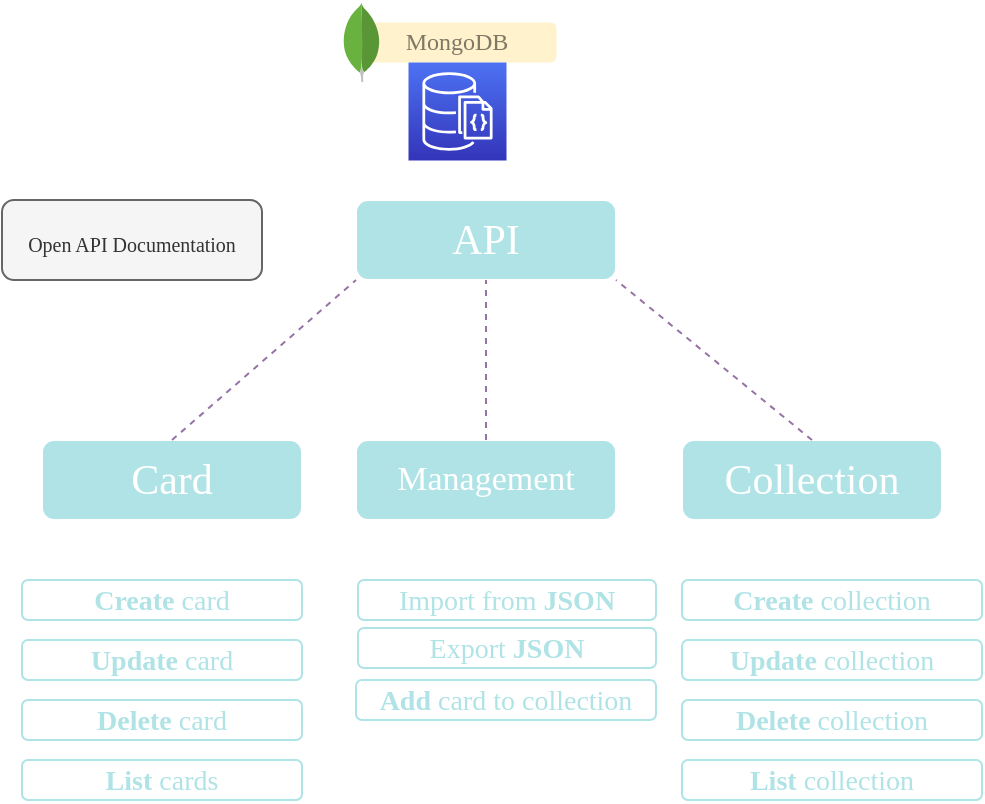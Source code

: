 <mxfile version="20.5.3" type="github" pages="3">
  <diagram id="ipiIzSi4Rqk2zELGQmsH" name="Flow">
    <mxGraphModel dx="946" dy="646" grid="1" gridSize="10" guides="1" tooltips="1" connect="1" arrows="1" fold="1" page="1" pageScale="1" pageWidth="827" pageHeight="1169" math="0" shadow="0">
      <root>
        <mxCell id="0" />
        <mxCell id="1" parent="0" />
        <mxCell id="NxyC3GJh90UI8TsCAVho-1" value="&lt;font style=&quot;font-weight: normal; font-size: 21px;&quot; face=&quot;Tahoma&quot;&gt;Collection&lt;/font&gt;" style="rounded=1;whiteSpace=wrap;html=1;fillColor=#b0e3e6;strokeColor=#FFFFFF;fontStyle=1;fontColor=#FFFFFF;fontSize=19;" parent="1" vertex="1">
          <mxGeometry x="430" y="240" width="130" height="40" as="geometry" />
        </mxCell>
        <mxCell id="NxyC3GJh90UI8TsCAVho-2" value="&lt;font style=&quot;font-weight: normal; font-size: 21px;&quot; face=&quot;Tahoma&quot;&gt;Card&lt;/font&gt;" style="rounded=1;whiteSpace=wrap;html=1;fillColor=#b0e3e6;strokeColor=#FFFFFF;fontStyle=1;fontColor=#FFFFFF;fontSize=19;" parent="1" vertex="1">
          <mxGeometry x="110" y="240" width="130" height="40" as="geometry" />
        </mxCell>
        <mxCell id="NxyC3GJh90UI8TsCAVho-4" value="&lt;font face=&quot;Tahoma&quot; style=&quot;font-size: 17px;&quot;&gt;&lt;span style=&quot;font-size: 17px; font-weight: 400;&quot;&gt;Management&lt;br style=&quot;font-size: 17px;&quot;&gt;&lt;/span&gt;&lt;/font&gt;" style="rounded=1;whiteSpace=wrap;html=1;fillColor=#b0e3e6;strokeColor=#FFFFFF;fontStyle=1;fontColor=#FFFFFF;fontSize=17;" parent="1" vertex="1">
          <mxGeometry x="267" y="240" width="130" height="40" as="geometry" />
        </mxCell>
        <mxCell id="NxyC3GJh90UI8TsCAVho-5" value="&lt;font style=&quot;font-size: 21px; font-weight: normal;&quot; face=&quot;Tahoma&quot;&gt;API&lt;/font&gt;" style="rounded=1;whiteSpace=wrap;html=1;fillColor=#b0e3e6;strokeColor=#FFFFFF;fontStyle=1;fontColor=#FFFFFF;fontSize=19;" parent="1" vertex="1">
          <mxGeometry x="267" y="120" width="130" height="40" as="geometry" />
        </mxCell>
        <mxCell id="NxyC3GJh90UI8TsCAVho-6" value="&lt;font face=&quot;Tahoma&quot; style=&quot;font-size: 14px;&quot;&gt;&lt;span style=&quot;font-size: 14px; font-weight: 400;&quot;&gt;Import from &lt;/span&gt;&lt;span style=&quot;font-size: 14px;&quot;&gt;JSON&lt;br style=&quot;font-size: 14px;&quot;&gt;&lt;/span&gt;&lt;/font&gt;" style="rounded=1;whiteSpace=wrap;html=1;fillColor=#FFFFFF;strokeColor=#B0E3E6;fontStyle=1;fontColor=#B0E3E6;fontSize=14;" parent="1" vertex="1">
          <mxGeometry x="268" y="310" width="149" height="20" as="geometry" />
        </mxCell>
        <mxCell id="NxyC3GJh90UI8TsCAVho-7" value="&lt;font face=&quot;Tahoma&quot; style=&quot;font-size: 14px;&quot;&gt;&lt;span style=&quot;font-size: 14px; font-weight: 400;&quot;&gt;Export &lt;/span&gt;&lt;span style=&quot;font-size: 14px;&quot;&gt;JSON&lt;br style=&quot;font-size: 14px;&quot;&gt;&lt;/span&gt;&lt;/font&gt;" style="rounded=1;whiteSpace=wrap;html=1;fillColor=#FFFFFF;strokeColor=#B0E3E6;fontStyle=1;fontColor=#B0E3E6;fontSize=14;" parent="1" vertex="1">
          <mxGeometry x="268" y="334" width="149" height="20" as="geometry" />
        </mxCell>
        <mxCell id="NxyC3GJh90UI8TsCAVho-8" value="&lt;font face=&quot;Tahoma&quot; style=&quot;font-size: 14px;&quot;&gt;&lt;span style=&quot;font-size: 14px;&quot;&gt;Create&lt;/span&gt;&lt;span style=&quot;font-size: 14px; font-weight: 400;&quot;&gt; card&lt;br style=&quot;font-size: 14px;&quot;&gt;&lt;/span&gt;&lt;/font&gt;" style="rounded=1;whiteSpace=wrap;html=1;fillColor=#FFFFFF;strokeColor=#B0E3E6;fontStyle=1;fontColor=#B0E3E6;fontSize=14;" parent="1" vertex="1">
          <mxGeometry x="100" y="310" width="140" height="20" as="geometry" />
        </mxCell>
        <mxCell id="NxyC3GJh90UI8TsCAVho-10" value="&lt;font style=&quot;font-weight: normal; font-size: 12px;&quot;&gt;MongoDB&lt;/font&gt;" style="rounded=1;whiteSpace=wrap;html=1;fontStyle=1;fontSize=12;fontFamily=Tahoma;strokeWidth=0.5;strokeColor=none;fillColor=#fff2cc;textOpacity=50;" parent="1" vertex="1">
          <mxGeometry x="268" y="31" width="99" height="20" as="geometry" />
        </mxCell>
        <mxCell id="NxyC3GJh90UI8TsCAVho-11" value="&lt;font face=&quot;Tahoma&quot; style=&quot;font-size: 14px;&quot;&gt;&lt;span style=&quot;font-size: 14px;&quot;&gt;Update&lt;/span&gt;&lt;span style=&quot;font-size: 14px; font-weight: 400;&quot;&gt; card&lt;br style=&quot;font-size: 14px;&quot;&gt;&lt;/span&gt;&lt;/font&gt;" style="rounded=1;whiteSpace=wrap;html=1;fillColor=#FFFFFF;strokeColor=#B0E3E6;fontStyle=1;fontColor=#B0E3E6;fontSize=14;" parent="1" vertex="1">
          <mxGeometry x="100" y="340" width="140" height="20" as="geometry" />
        </mxCell>
        <mxCell id="NxyC3GJh90UI8TsCAVho-12" value="&lt;font face=&quot;Tahoma&quot; style=&quot;font-size: 14px;&quot;&gt;&lt;span style=&quot;font-size: 14px;&quot;&gt;Delete&lt;/span&gt;&lt;span style=&quot;font-size: 14px; font-weight: 400;&quot;&gt; card&lt;br style=&quot;font-size: 14px;&quot;&gt;&lt;/span&gt;&lt;/font&gt;" style="rounded=1;whiteSpace=wrap;html=1;fillColor=#FFFFFF;strokeColor=#B0E3E6;fontStyle=1;fontColor=#B0E3E6;fontSize=14;" parent="1" vertex="1">
          <mxGeometry x="100" y="370" width="140" height="20" as="geometry" />
        </mxCell>
        <mxCell id="NxyC3GJh90UI8TsCAVho-13" value="&lt;font face=&quot;Tahoma&quot; style=&quot;font-size: 14px;&quot;&gt;&lt;span style=&quot;font-size: 14px;&quot;&gt;List&lt;/span&gt;&lt;span style=&quot;font-size: 14px; font-weight: 400;&quot;&gt; cards&lt;br style=&quot;font-size: 14px;&quot;&gt;&lt;/span&gt;&lt;/font&gt;" style="rounded=1;whiteSpace=wrap;html=1;fillColor=#FFFFFF;strokeColor=#B0E3E6;fontStyle=1;fontColor=#B0E3E6;fontSize=14;" parent="1" vertex="1">
          <mxGeometry x="100" y="400" width="140" height="20" as="geometry" />
        </mxCell>
        <mxCell id="NxyC3GJh90UI8TsCAVho-14" value="&lt;font face=&quot;Tahoma&quot; style=&quot;font-size: 14px;&quot;&gt;&lt;span style=&quot;font-size: 14px;&quot;&gt;Create&lt;/span&gt;&lt;span style=&quot;font-size: 14px; font-weight: 400;&quot;&gt; collection&lt;br style=&quot;font-size: 14px;&quot;&gt;&lt;/span&gt;&lt;/font&gt;" style="rounded=1;whiteSpace=wrap;html=1;fillColor=#FFFFFF;strokeColor=#B0E3E6;fontStyle=1;fontColor=#B0E3E6;fontSize=14;" parent="1" vertex="1">
          <mxGeometry x="430" y="310" width="150" height="20" as="geometry" />
        </mxCell>
        <mxCell id="NxyC3GJh90UI8TsCAVho-15" value="&lt;font face=&quot;Tahoma&quot; style=&quot;font-size: 14px;&quot;&gt;&lt;span style=&quot;font-size: 14px;&quot;&gt;Update&lt;/span&gt;&lt;span style=&quot;font-size: 14px; font-weight: 400;&quot;&gt;&amp;nbsp;&lt;/span&gt;&lt;/font&gt;&lt;span style=&quot;font-family: Tahoma; font-weight: 400;&quot;&gt;collection&lt;/span&gt;&lt;font face=&quot;Tahoma&quot; style=&quot;font-size: 14px;&quot;&gt;&lt;span style=&quot;font-size: 14px; font-weight: 400;&quot;&gt;&lt;br style=&quot;font-size: 14px;&quot;&gt;&lt;/span&gt;&lt;/font&gt;" style="rounded=1;whiteSpace=wrap;html=1;fillColor=#FFFFFF;strokeColor=#B0E3E6;fontStyle=1;fontColor=#B0E3E6;fontSize=14;" parent="1" vertex="1">
          <mxGeometry x="430" y="340" width="150" height="20" as="geometry" />
        </mxCell>
        <mxCell id="NxyC3GJh90UI8TsCAVho-16" value="&lt;font face=&quot;Tahoma&quot; style=&quot;font-size: 14px;&quot;&gt;&lt;span style=&quot;font-size: 14px;&quot;&gt;Delete&lt;/span&gt;&lt;span style=&quot;font-size: 14px; font-weight: 400;&quot;&gt;&amp;nbsp;&lt;/span&gt;&lt;/font&gt;&lt;span style=&quot;font-family: Tahoma; font-weight: 400;&quot;&gt;collection&lt;/span&gt;&lt;font face=&quot;Tahoma&quot; style=&quot;font-size: 14px;&quot;&gt;&lt;span style=&quot;font-size: 14px; font-weight: 400;&quot;&gt;&lt;br style=&quot;font-size: 14px;&quot;&gt;&lt;/span&gt;&lt;/font&gt;" style="rounded=1;whiteSpace=wrap;html=1;fillColor=#FFFFFF;strokeColor=#B0E3E6;fontStyle=1;fontColor=#B0E3E6;fontSize=14;" parent="1" vertex="1">
          <mxGeometry x="430" y="370" width="150" height="20" as="geometry" />
        </mxCell>
        <mxCell id="NxyC3GJh90UI8TsCAVho-17" value="&lt;font face=&quot;Tahoma&quot; style=&quot;font-size: 14px;&quot;&gt;&lt;span style=&quot;font-size: 14px;&quot;&gt;List&lt;/span&gt;&lt;span style=&quot;font-size: 14px; font-weight: 400;&quot;&gt;&amp;nbsp;&lt;/span&gt;&lt;/font&gt;&lt;span style=&quot;font-family: Tahoma; font-weight: 400;&quot;&gt;collection&lt;/span&gt;&lt;font face=&quot;Tahoma&quot; style=&quot;font-size: 14px;&quot;&gt;&lt;span style=&quot;font-size: 14px; font-weight: 400;&quot;&gt;&lt;br style=&quot;font-size: 14px;&quot;&gt;&lt;/span&gt;&lt;/font&gt;" style="rounded=1;whiteSpace=wrap;html=1;fillColor=#FFFFFF;strokeColor=#B0E3E6;fontStyle=1;fontColor=#B0E3E6;fontSize=14;" parent="1" vertex="1">
          <mxGeometry x="430" y="400" width="150" height="20" as="geometry" />
        </mxCell>
        <mxCell id="NxyC3GJh90UI8TsCAVho-18" value="&lt;font face=&quot;Tahoma&quot; style=&quot;font-size: 14px;&quot;&gt;&lt;span style=&quot;font-size: 14px;&quot;&gt;Add&lt;/span&gt;&lt;span style=&quot;font-size: 14px; font-weight: 400;&quot;&gt;&amp;nbsp;card to&amp;nbsp;&lt;/span&gt;&lt;/font&gt;&lt;span style=&quot;font-family: Tahoma; font-weight: 400;&quot;&gt;collection&lt;/span&gt;&lt;font face=&quot;Tahoma&quot; style=&quot;font-size: 14px;&quot;&gt;&lt;span style=&quot;font-size: 14px; font-weight: 400;&quot;&gt;&lt;br style=&quot;font-size: 14px;&quot;&gt;&lt;/span&gt;&lt;/font&gt;" style="rounded=1;whiteSpace=wrap;html=1;fillColor=#FFFFFF;strokeColor=#B0E3E6;fontStyle=1;fontColor=#B0E3E6;fontSize=14;" parent="1" vertex="1">
          <mxGeometry x="267" y="360" width="150" height="20" as="geometry" />
        </mxCell>
        <mxCell id="NxyC3GJh90UI8TsCAVho-19" value="" style="endArrow=none;html=1;rounded=0;fontFamily=Tahoma;fontSize=12;fontColor=#B0E3E6;exitX=0.5;exitY=0;exitDx=0;exitDy=0;entryX=0;entryY=1;entryDx=0;entryDy=0;fillColor=#e1d5e7;strokeColor=#9673a6;dashed=1;" parent="1" source="NxyC3GJh90UI8TsCAVho-2" target="NxyC3GJh90UI8TsCAVho-5" edge="1">
          <mxGeometry width="50" height="50" relative="1" as="geometry">
            <mxPoint x="80" y="210" as="sourcePoint" />
            <mxPoint x="130" y="160" as="targetPoint" />
          </mxGeometry>
        </mxCell>
        <mxCell id="NxyC3GJh90UI8TsCAVho-20" value="" style="endArrow=none;html=1;rounded=0;fontFamily=Tahoma;fontSize=12;fontColor=#B0E3E6;exitX=0.5;exitY=0;exitDx=0;exitDy=0;entryX=0.5;entryY=1;entryDx=0;entryDy=0;fillColor=#e1d5e7;strokeColor=#9673a6;dashed=1;" parent="1" source="NxyC3GJh90UI8TsCAVho-4" target="NxyC3GJh90UI8TsCAVho-5" edge="1">
          <mxGeometry width="50" height="50" relative="1" as="geometry">
            <mxPoint x="185" y="250" as="sourcePoint" />
            <mxPoint x="345" y="170" as="targetPoint" />
          </mxGeometry>
        </mxCell>
        <mxCell id="NxyC3GJh90UI8TsCAVho-21" value="" style="endArrow=none;html=1;rounded=0;fontFamily=Tahoma;fontSize=12;fontColor=#B0E3E6;exitX=0.5;exitY=0;exitDx=0;exitDy=0;entryX=1;entryY=1;entryDx=0;entryDy=0;fillColor=#e1d5e7;strokeColor=#9673a6;dashed=1;" parent="1" source="NxyC3GJh90UI8TsCAVho-1" target="NxyC3GJh90UI8TsCAVho-5" edge="1">
          <mxGeometry width="50" height="50" relative="1" as="geometry">
            <mxPoint x="195" y="260" as="sourcePoint" />
            <mxPoint x="355" y="180" as="targetPoint" />
          </mxGeometry>
        </mxCell>
        <mxCell id="NxyC3GJh90UI8TsCAVho-22" value="&lt;font style=&quot;font-weight: normal; font-size: 10px;&quot; face=&quot;Tahoma&quot;&gt;Open API Documentation&lt;/font&gt;" style="rounded=1;whiteSpace=wrap;html=1;fillColor=#f5f5f5;strokeColor=#666666;fontStyle=1;fontColor=#333333;fontSize=19;" parent="1" vertex="1">
          <mxGeometry x="90" y="120" width="130" height="40" as="geometry" />
        </mxCell>
        <mxCell id="NxyC3GJh90UI8TsCAVho-23" value="" style="dashed=0;outlineConnect=0;html=1;align=center;labelPosition=center;verticalLabelPosition=bottom;verticalAlign=top;shape=mxgraph.weblogos.mongodb;labelBackgroundColor=#000000;strokeColor=#B0E3E6;strokeWidth=0.5;fontFamily=Comic Sans MS;fontSize=10;fontColor=#B0E3E6;fillColor=#FFFFFF;gradientColor=none;" parent="1" vertex="1">
          <mxGeometry x="260" y="21" width="19.12" height="40" as="geometry" />
        </mxCell>
        <mxCell id="NxyC3GJh90UI8TsCAVho-24" value="" style="sketch=0;points=[[0,0,0],[0.25,0,0],[0.5,0,0],[0.75,0,0],[1,0,0],[0,1,0],[0.25,1,0],[0.5,1,0],[0.75,1,0],[1,1,0],[0,0.25,0],[0,0.5,0],[0,0.75,0],[1,0.25,0],[1,0.5,0],[1,0.75,0]];outlineConnect=0;fontColor=#232F3E;gradientColor=#4D72F3;gradientDirection=north;fillColor=#3334B9;strokeColor=#ffffff;dashed=0;verticalLabelPosition=bottom;verticalAlign=top;align=center;html=1;fontSize=12;fontStyle=0;aspect=fixed;shape=mxgraph.aws4.resourceIcon;resIcon=mxgraph.aws4.documentdb_with_mongodb_compatibility;labelBackgroundColor=#000000;strokeWidth=0.5;fontFamily=Comic Sans MS;" parent="1" vertex="1">
          <mxGeometry x="293" y="51" width="49" height="49" as="geometry" />
        </mxCell>
      </root>
    </mxGraphModel>
  </diagram>
  <diagram id="PziP5EzsihKNxUI4bp0V" name="Page-1">
    <mxGraphModel dx="946" dy="646" grid="1" gridSize="10" guides="1" tooltips="1" connect="1" arrows="1" fold="1" page="1" pageScale="1" pageWidth="827" pageHeight="1169" math="0" shadow="0">
      <root>
        <mxCell id="0" />
        <mxCell id="1" parent="0" />
        <mxCell id="k1CHvePsjRrTAj8tvGM--3" value="Database" style="swimlane;fontStyle=0;childLayout=stackLayout;horizontal=1;startSize=30;horizontalStack=0;resizeParent=1;resizeParentMax=0;resizeLast=0;collapsible=1;marginBottom=0;whiteSpace=wrap;html=1;" vertex="1" parent="1">
          <mxGeometry x="260" y="100" width="140" height="120" as="geometry" />
        </mxCell>
        <mxCell id="k1CHvePsjRrTAj8tvGM--4" value="Item 1" style="text;strokeColor=none;fillColor=none;align=left;verticalAlign=middle;spacingLeft=4;spacingRight=4;overflow=hidden;points=[[0,0.5],[1,0.5]];portConstraint=eastwest;rotatable=0;whiteSpace=wrap;html=1;" vertex="1" parent="k1CHvePsjRrTAj8tvGM--3">
          <mxGeometry y="30" width="140" height="30" as="geometry" />
        </mxCell>
        <mxCell id="k1CHvePsjRrTAj8tvGM--5" value="Item 2" style="text;strokeColor=none;fillColor=none;align=left;verticalAlign=middle;spacingLeft=4;spacingRight=4;overflow=hidden;points=[[0,0.5],[1,0.5]];portConstraint=eastwest;rotatable=0;whiteSpace=wrap;html=1;" vertex="1" parent="k1CHvePsjRrTAj8tvGM--3">
          <mxGeometry y="60" width="140" height="30" as="geometry" />
        </mxCell>
        <mxCell id="k1CHvePsjRrTAj8tvGM--6" value="Item 3" style="text;strokeColor=none;fillColor=none;align=left;verticalAlign=middle;spacingLeft=4;spacingRight=4;overflow=hidden;points=[[0,0.5],[1,0.5]];portConstraint=eastwest;rotatable=0;whiteSpace=wrap;html=1;" vertex="1" parent="k1CHvePsjRrTAj8tvGM--3">
          <mxGeometry y="90" width="140" height="30" as="geometry" />
        </mxCell>
        <mxCell id="k1CHvePsjRrTAj8tvGM--7" value="List" style="swimlane;fontStyle=0;childLayout=stackLayout;horizontal=1;startSize=30;horizontalStack=0;resizeParent=1;resizeParentMax=0;resizeLast=0;collapsible=1;marginBottom=0;whiteSpace=wrap;html=1;" vertex="1" parent="1">
          <mxGeometry x="60" y="260" width="140" height="120" as="geometry" />
        </mxCell>
        <mxCell id="k1CHvePsjRrTAj8tvGM--8" value="Item 1" style="text;strokeColor=none;fillColor=none;align=left;verticalAlign=middle;spacingLeft=4;spacingRight=4;overflow=hidden;points=[[0,0.5],[1,0.5]];portConstraint=eastwest;rotatable=0;whiteSpace=wrap;html=1;" vertex="1" parent="k1CHvePsjRrTAj8tvGM--7">
          <mxGeometry y="30" width="140" height="30" as="geometry" />
        </mxCell>
        <mxCell id="k1CHvePsjRrTAj8tvGM--9" value="Item 2" style="text;strokeColor=none;fillColor=none;align=left;verticalAlign=middle;spacingLeft=4;spacingRight=4;overflow=hidden;points=[[0,0.5],[1,0.5]];portConstraint=eastwest;rotatable=0;whiteSpace=wrap;html=1;" vertex="1" parent="k1CHvePsjRrTAj8tvGM--7">
          <mxGeometry y="60" width="140" height="30" as="geometry" />
        </mxCell>
        <mxCell id="k1CHvePsjRrTAj8tvGM--10" value="Item 3" style="text;strokeColor=none;fillColor=none;align=left;verticalAlign=middle;spacingLeft=4;spacingRight=4;overflow=hidden;points=[[0,0.5],[1,0.5]];portConstraint=eastwest;rotatable=0;whiteSpace=wrap;html=1;" vertex="1" parent="k1CHvePsjRrTAj8tvGM--7">
          <mxGeometry y="90" width="140" height="30" as="geometry" />
        </mxCell>
        <mxCell id="k1CHvePsjRrTAj8tvGM--13" value="" style="endArrow=classic;html=1;rounded=0;exitX=1;exitY=0;exitDx=0;exitDy=0;" edge="1" parent="1" source="k1CHvePsjRrTAj8tvGM--7" target="k1CHvePsjRrTAj8tvGM--6">
          <mxGeometry width="50" height="50" relative="1" as="geometry">
            <mxPoint x="260" y="350" as="sourcePoint" />
            <mxPoint x="310" y="300" as="targetPoint" />
          </mxGeometry>
        </mxCell>
        <mxCell id="k1CHvePsjRrTAj8tvGM--14" value="List" style="swimlane;fontStyle=0;childLayout=stackLayout;horizontal=1;startSize=30;horizontalStack=0;resizeParent=1;resizeParentMax=0;resizeLast=0;collapsible=1;marginBottom=0;whiteSpace=wrap;html=1;" vertex="1" parent="1">
          <mxGeometry x="253" y="320" width="140" height="120" as="geometry" />
        </mxCell>
        <mxCell id="k1CHvePsjRrTAj8tvGM--15" value="Item 1" style="text;strokeColor=none;fillColor=none;align=left;verticalAlign=middle;spacingLeft=4;spacingRight=4;overflow=hidden;points=[[0,0.5],[1,0.5]];portConstraint=eastwest;rotatable=0;whiteSpace=wrap;html=1;" vertex="1" parent="k1CHvePsjRrTAj8tvGM--14">
          <mxGeometry y="30" width="140" height="30" as="geometry" />
        </mxCell>
        <mxCell id="k1CHvePsjRrTAj8tvGM--16" value="Item 2" style="text;strokeColor=none;fillColor=none;align=left;verticalAlign=middle;spacingLeft=4;spacingRight=4;overflow=hidden;points=[[0,0.5],[1,0.5]];portConstraint=eastwest;rotatable=0;whiteSpace=wrap;html=1;" vertex="1" parent="k1CHvePsjRrTAj8tvGM--14">
          <mxGeometry y="60" width="140" height="30" as="geometry" />
        </mxCell>
        <mxCell id="k1CHvePsjRrTAj8tvGM--17" value="Item 3" style="text;strokeColor=none;fillColor=none;align=left;verticalAlign=middle;spacingLeft=4;spacingRight=4;overflow=hidden;points=[[0,0.5],[1,0.5]];portConstraint=eastwest;rotatable=0;whiteSpace=wrap;html=1;" vertex="1" parent="k1CHvePsjRrTAj8tvGM--14">
          <mxGeometry y="90" width="140" height="30" as="geometry" />
        </mxCell>
        <mxCell id="k1CHvePsjRrTAj8tvGM--18" value="List" style="swimlane;fontStyle=0;childLayout=stackLayout;horizontal=1;startSize=30;horizontalStack=0;resizeParent=1;resizeParentMax=0;resizeLast=0;collapsible=1;marginBottom=0;whiteSpace=wrap;html=1;" vertex="1" parent="1">
          <mxGeometry x="480" y="260" width="140" height="120" as="geometry" />
        </mxCell>
        <mxCell id="k1CHvePsjRrTAj8tvGM--19" value="Item 1" style="text;strokeColor=none;fillColor=none;align=left;verticalAlign=middle;spacingLeft=4;spacingRight=4;overflow=hidden;points=[[0,0.5],[1,0.5]];portConstraint=eastwest;rotatable=0;whiteSpace=wrap;html=1;" vertex="1" parent="k1CHvePsjRrTAj8tvGM--18">
          <mxGeometry y="30" width="140" height="30" as="geometry" />
        </mxCell>
        <mxCell id="k1CHvePsjRrTAj8tvGM--20" value="Item 2" style="text;strokeColor=none;fillColor=none;align=left;verticalAlign=middle;spacingLeft=4;spacingRight=4;overflow=hidden;points=[[0,0.5],[1,0.5]];portConstraint=eastwest;rotatable=0;whiteSpace=wrap;html=1;" vertex="1" parent="k1CHvePsjRrTAj8tvGM--18">
          <mxGeometry y="60" width="140" height="30" as="geometry" />
        </mxCell>
        <mxCell id="k1CHvePsjRrTAj8tvGM--21" value="Item 3" style="text;strokeColor=none;fillColor=none;align=left;verticalAlign=middle;spacingLeft=4;spacingRight=4;overflow=hidden;points=[[0,0.5],[1,0.5]];portConstraint=eastwest;rotatable=0;whiteSpace=wrap;html=1;" vertex="1" parent="k1CHvePsjRrTAj8tvGM--18">
          <mxGeometry y="90" width="140" height="30" as="geometry" />
        </mxCell>
        <mxCell id="k1CHvePsjRrTAj8tvGM--22" value="" style="endArrow=classic;html=1;rounded=0;entryX=0.45;entryY=1.067;entryDx=0;entryDy=0;entryPerimeter=0;" edge="1" parent="1" source="k1CHvePsjRrTAj8tvGM--14" target="k1CHvePsjRrTAj8tvGM--6">
          <mxGeometry width="50" height="50" relative="1" as="geometry">
            <mxPoint x="210" y="270" as="sourcePoint" />
            <mxPoint x="304.545" y="230" as="targetPoint" />
          </mxGeometry>
        </mxCell>
        <mxCell id="k1CHvePsjRrTAj8tvGM--24" value="" style="endArrow=classic;html=1;rounded=0;entryX=0.536;entryY=1.067;entryDx=0;entryDy=0;entryPerimeter=0;exitX=0.5;exitY=0;exitDx=0;exitDy=0;" edge="1" parent="1" source="k1CHvePsjRrTAj8tvGM--18" target="k1CHvePsjRrTAj8tvGM--6">
          <mxGeometry width="50" height="50" relative="1" as="geometry">
            <mxPoint x="333" y="330" as="sourcePoint" />
            <mxPoint x="333" y="232.01" as="targetPoint" />
          </mxGeometry>
        </mxCell>
      </root>
    </mxGraphModel>
  </diagram>
  <diagram id="WhGp4lucgsvxF-tLxjaF" name="Inspiration">
    <mxGraphModel dx="946" dy="646" grid="1" gridSize="10" guides="1" tooltips="1" connect="1" arrows="1" fold="1" page="1" pageScale="1" pageWidth="827" pageHeight="1169" math="0" shadow="0">
      <root>
        <mxCell id="0" />
        <mxCell id="1" parent="0" />
        <mxCell id="J306Q9vjD94MIWz968-o-1" value="" style="shape=image;verticalLabelPosition=bottom;labelBackgroundColor=default;verticalAlign=top;aspect=fixed;imageAspect=0;image=https://docs.oracle.com/cd/E17952_01/x-devapi-userguide-en/images/plantuml-3fb9f98a36e345d538e7df2235eac467f1246121.png;" vertex="1" parent="1">
          <mxGeometry x="140" y="220" width="520" height="296" as="geometry" />
        </mxCell>
      </root>
    </mxGraphModel>
  </diagram>
</mxfile>
